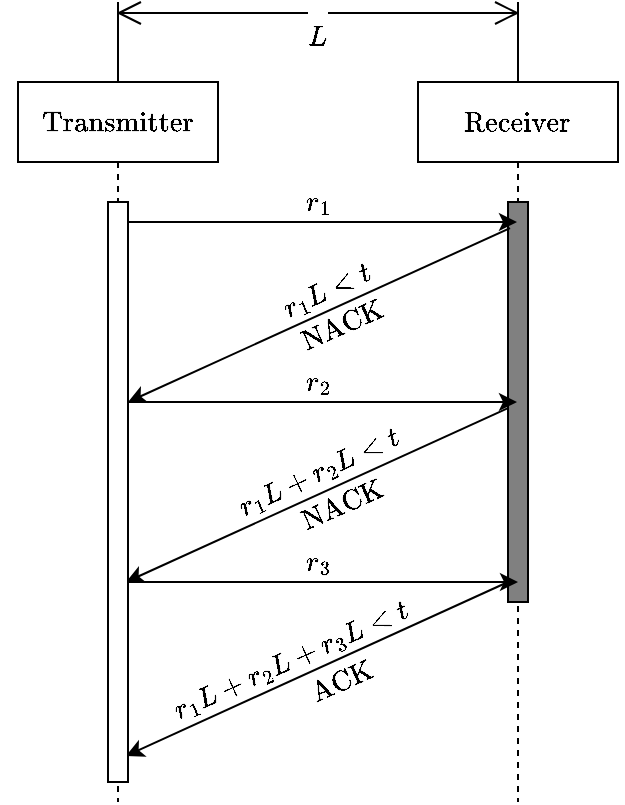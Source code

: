 <mxfile version="17.4.0" type="github">
  <diagram id="3d7CQkchzFJ17h5a7cnf" name="Page-1">
    <mxGraphModel dx="946" dy="620" grid="1" gridSize="10" guides="1" tooltips="1" connect="1" arrows="1" fold="1" page="1" pageScale="1" pageWidth="827" pageHeight="1169" math="1" shadow="0">
      <root>
        <mxCell id="0" />
        <mxCell id="1" parent="0" />
        <mxCell id="1wutTRb1-3ki2wQ0vtYq-3" value="$$\text{Receiver}$$" style="shape=umlLifeline;perimeter=lifelinePerimeter;whiteSpace=wrap;html=1;container=1;collapsible=0;recursiveResize=0;outlineConnect=0;" vertex="1" parent="1">
          <mxGeometry x="240" y="80" width="100" height="360" as="geometry" />
        </mxCell>
        <mxCell id="1wutTRb1-3ki2wQ0vtYq-4" value="" style="html=1;points=[];perimeter=orthogonalPerimeter;fillColor=#808080;" vertex="1" parent="1wutTRb1-3ki2wQ0vtYq-3">
          <mxGeometry x="45" y="60" width="10" height="200" as="geometry" />
        </mxCell>
        <mxCell id="1wutTRb1-3ki2wQ0vtYq-20" style="rounded=0;orthogonalLoop=1;jettySize=auto;html=1;exitX=0.1;exitY=0.205;exitDx=0;exitDy=0;exitPerimeter=0;entryX=1;entryY=0.619;entryDx=0;entryDy=0;entryPerimeter=0;" edge="1" parent="1wutTRb1-3ki2wQ0vtYq-3">
          <mxGeometry relative="1" as="geometry">
            <mxPoint x="46" y="73.06" as="sourcePoint" />
            <mxPoint x="-145" y="160" as="targetPoint" />
          </mxGeometry>
        </mxCell>
        <mxCell id="1wutTRb1-3ki2wQ0vtYq-31" style="rounded=0;orthogonalLoop=1;jettySize=auto;html=1;exitX=0.1;exitY=0.205;exitDx=0;exitDy=0;exitPerimeter=0;entryX=1;entryY=0.619;entryDx=0;entryDy=0;entryPerimeter=0;" edge="1" parent="1wutTRb1-3ki2wQ0vtYq-3">
          <mxGeometry relative="1" as="geometry">
            <mxPoint x="45" y="250.0" as="sourcePoint" />
            <mxPoint x="-146" y="336.94" as="targetPoint" />
          </mxGeometry>
        </mxCell>
        <mxCell id="1wutTRb1-3ki2wQ0vtYq-13" value="$$r_1$$" style="text;html=1;align=center;verticalAlign=middle;resizable=0;points=[];autosize=1;strokeColor=none;fillColor=none;" vertex="1" parent="1wutTRb1-3ki2wQ0vtYq-3">
          <mxGeometry x="-80" y="50" width="60" height="20" as="geometry" />
        </mxCell>
        <mxCell id="1wutTRb1-3ki2wQ0vtYq-15" value="$$r_1L&amp;lt;t$$" style="text;html=1;align=center;verticalAlign=middle;resizable=0;points=[];autosize=1;strokeColor=none;fillColor=none;rotation=335;" vertex="1" parent="1wutTRb1-3ki2wQ0vtYq-3">
          <mxGeometry x="-86" y="94" width="80" height="20" as="geometry" />
        </mxCell>
        <mxCell id="1wutTRb1-3ki2wQ0vtYq-16" value="$$\text{NACK}$$" style="text;html=1;align=center;verticalAlign=middle;resizable=0;points=[];autosize=1;strokeColor=none;fillColor=none;rotation=336;" vertex="1" parent="1wutTRb1-3ki2wQ0vtYq-3">
          <mxGeometry x="-93" y="112" width="110" height="20" as="geometry" />
        </mxCell>
        <mxCell id="1wutTRb1-3ki2wQ0vtYq-18" value="$$r_2$$" style="text;html=1;align=center;verticalAlign=middle;resizable=0;points=[];autosize=1;strokeColor=none;fillColor=none;" vertex="1" parent="1wutTRb1-3ki2wQ0vtYq-3">
          <mxGeometry x="-80" y="140" width="60" height="20" as="geometry" />
        </mxCell>
        <mxCell id="1wutTRb1-3ki2wQ0vtYq-19" value="$$\text{NACK}$$" style="text;html=1;align=center;verticalAlign=middle;resizable=0;points=[];autosize=1;strokeColor=none;fillColor=none;rotation=336;" vertex="1" parent="1wutTRb1-3ki2wQ0vtYq-3">
          <mxGeometry x="-93.5" y="201.95" width="110" height="20" as="geometry" />
        </mxCell>
        <mxCell id="1wutTRb1-3ki2wQ0vtYq-21" value="$$r_1L+r_2L&amp;lt;t$$" style="text;html=1;align=center;verticalAlign=middle;resizable=0;points=[];autosize=1;strokeColor=none;fillColor=none;rotation=-25;" vertex="1" parent="1wutTRb1-3ki2wQ0vtYq-3">
          <mxGeometry x="-105.5" y="184.95" width="110" height="20" as="geometry" />
        </mxCell>
        <mxCell id="1wutTRb1-3ki2wQ0vtYq-23" value="$$r_3$$" style="text;html=1;align=center;verticalAlign=middle;resizable=0;points=[];autosize=1;strokeColor=none;fillColor=none;" vertex="1" parent="1wutTRb1-3ki2wQ0vtYq-3">
          <mxGeometry x="-80" y="230" width="60" height="20" as="geometry" />
        </mxCell>
        <mxCell id="1wutTRb1-3ki2wQ0vtYq-25" style="edgeStyle=none;rounded=0;orthogonalLoop=1;jettySize=auto;html=1;" edge="1" parent="1wutTRb1-3ki2wQ0vtYq-3">
          <mxGeometry relative="1" as="geometry">
            <mxPoint x="-145" y="70" as="sourcePoint" />
            <mxPoint x="49.5" y="70" as="targetPoint" />
            <Array as="points">
              <mxPoint x="-70" y="70" />
            </Array>
          </mxGeometry>
        </mxCell>
        <mxCell id="1wutTRb1-3ki2wQ0vtYq-28" style="edgeStyle=none;rounded=0;orthogonalLoop=1;jettySize=auto;html=1;" edge="1" parent="1wutTRb1-3ki2wQ0vtYq-3">
          <mxGeometry relative="1" as="geometry">
            <mxPoint x="-145" y="160" as="sourcePoint" />
            <mxPoint x="49.5" y="160" as="targetPoint" />
            <Array as="points">
              <mxPoint x="-70" y="160" />
            </Array>
          </mxGeometry>
        </mxCell>
        <mxCell id="1wutTRb1-3ki2wQ0vtYq-29" style="rounded=0;orthogonalLoop=1;jettySize=auto;html=1;exitX=0.1;exitY=0.205;exitDx=0;exitDy=0;exitPerimeter=0;entryX=1;entryY=0.619;entryDx=0;entryDy=0;entryPerimeter=0;" edge="1" parent="1wutTRb1-3ki2wQ0vtYq-3">
          <mxGeometry relative="1" as="geometry">
            <mxPoint x="45" y="163.06" as="sourcePoint" />
            <mxPoint x="-146" y="250" as="targetPoint" />
          </mxGeometry>
        </mxCell>
        <mxCell id="1wutTRb1-3ki2wQ0vtYq-30" style="edgeStyle=none;rounded=0;orthogonalLoop=1;jettySize=auto;html=1;" edge="1" parent="1wutTRb1-3ki2wQ0vtYq-3">
          <mxGeometry relative="1" as="geometry">
            <mxPoint x="-144.5" y="250" as="sourcePoint" />
            <mxPoint x="50" y="250" as="targetPoint" />
            <Array as="points">
              <mxPoint x="-69.5" y="250" />
            </Array>
          </mxGeometry>
        </mxCell>
        <mxCell id="1wutTRb1-3ki2wQ0vtYq-32" value="$$r_1L+r_2L+r_3L&amp;lt;t$$" style="text;html=1;align=center;verticalAlign=middle;resizable=0;points=[];autosize=1;strokeColor=none;fillColor=none;rotation=336;" vertex="1" parent="1wutTRb1-3ki2wQ0vtYq-3">
          <mxGeometry x="-134.5" y="279" width="140" height="20" as="geometry" />
        </mxCell>
        <mxCell id="1wutTRb1-3ki2wQ0vtYq-33" value="$$\text{ACK}$$" style="text;html=1;align=center;verticalAlign=middle;resizable=0;points=[];autosize=1;strokeColor=none;fillColor=none;rotation=336;" vertex="1" parent="1wutTRb1-3ki2wQ0vtYq-3">
          <mxGeometry x="-88" y="290" width="100" height="20" as="geometry" />
        </mxCell>
        <mxCell id="1wutTRb1-3ki2wQ0vtYq-5" value="$$\text{Transmitter}$$" style="shape=umlLifeline;perimeter=lifelinePerimeter;whiteSpace=wrap;html=1;container=1;collapsible=0;recursiveResize=0;outlineConnect=0;" vertex="1" parent="1">
          <mxGeometry x="40" y="80" width="100" height="360" as="geometry" />
        </mxCell>
        <mxCell id="1wutTRb1-3ki2wQ0vtYq-6" value="" style="html=1;points=[];perimeter=orthogonalPerimeter;" vertex="1" parent="1wutTRb1-3ki2wQ0vtYq-5">
          <mxGeometry x="45" y="60" width="10" height="290" as="geometry" />
        </mxCell>
        <mxCell id="1wutTRb1-3ki2wQ0vtYq-12" value="$$L$$" style="shape=dimension;direction=west;whiteSpace=wrap;html=1;align=center;points=[];verticalAlign=top;spacingTop=-8;labelBackgroundColor=#ffffff" vertex="1" parent="1">
          <mxGeometry x="90" y="40" width="200" height="40" as="geometry" />
        </mxCell>
      </root>
    </mxGraphModel>
  </diagram>
</mxfile>
